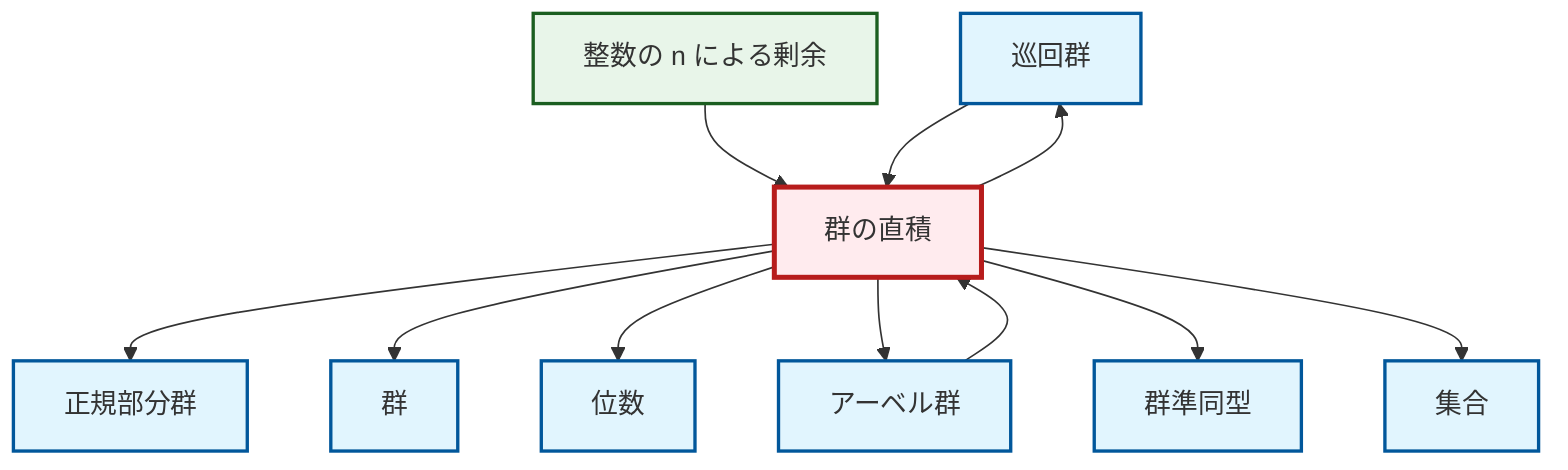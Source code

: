 graph TD
    classDef definition fill:#e1f5fe,stroke:#01579b,stroke-width:2px
    classDef theorem fill:#f3e5f5,stroke:#4a148c,stroke-width:2px
    classDef axiom fill:#fff3e0,stroke:#e65100,stroke-width:2px
    classDef example fill:#e8f5e9,stroke:#1b5e20,stroke-width:2px
    classDef current fill:#ffebee,stroke:#b71c1c,stroke-width:3px
    def-group["群"]:::definition
    def-cyclic-group["巡回群"]:::definition
    ex-quotient-integers-mod-n["整数の n による剰余"]:::example
    def-order["位数"]:::definition
    def-homomorphism["群準同型"]:::definition
    def-normal-subgroup["正規部分群"]:::definition
    def-abelian-group["アーベル群"]:::definition
    def-set["集合"]:::definition
    def-direct-product["群の直積"]:::definition
    def-direct-product --> def-normal-subgroup
    def-direct-product --> def-group
    def-direct-product --> def-order
    def-direct-product --> def-abelian-group
    def-direct-product --> def-homomorphism
    ex-quotient-integers-mod-n --> def-direct-product
    def-abelian-group --> def-direct-product
    def-direct-product --> def-cyclic-group
    def-cyclic-group --> def-direct-product
    def-direct-product --> def-set
    class def-direct-product current